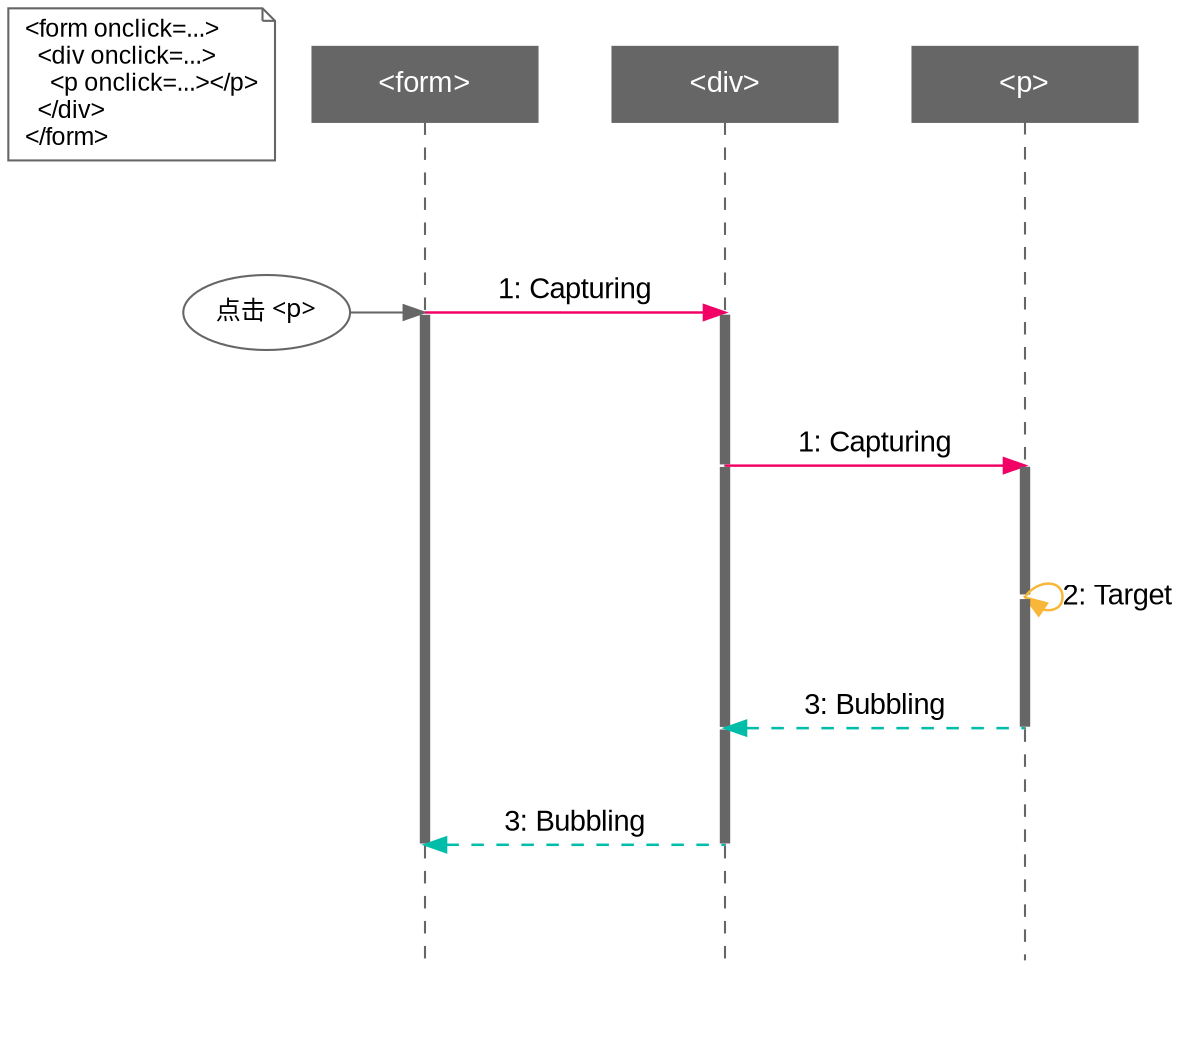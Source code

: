 digraph DomCapturingTargetBubbling {
  ranksep=0.75;
  node
  [
    shape=box;
    style="filled";
    color="#666666";
    fontcolor="#ffffff";
    fontname="Arial"
  ];

  edge [color="#666666"];
  html_note
  [
   shape=note,
   style=normal,
   fontcolor=black,
   fontname="Arial",
   fontsize=12,
   label="<form onclick=...>\l  <div onclick=...>\l    <p onclick=...></p>\l  </div>\l</form>\l"
   ];

  form_note
  [
   shape=ellipse,
   style=normal,
   fontcolor=black,
   fontname="MicroSoft YaHei",
   fontsize=12,
   label="点击 <p>"
   ];

  form [width=1.5, label="<form>", group=g_form];
  p00, p04 [shape=point, width=0, label="", group=g_form];
  p0 [style=invis, label="", group=g_form];
  form -> p00 [style=dashed, arrowhead=none];
  p00 -> p04 [style=none, penwidth=5, arrowhead=none];
  p04 -> p0 [style=dashed, arrowhead=none];

  div [width=1.5, label="<div>", group=g_div];
  p10, p11, p13, p14 [shape=point, width=0, label="", group=g_div];
  p1 [style=invis, label="", group=g_div];
  div -> p10 [style=dashed, arrowhead=none];
  p10 -> p11 -> p13 -> p14 [style=none, penwidth=5, arrowhead=none];
  p14 -> p1 [style=dashed, arrowhead=none];


  p [width=1.5, label="<p>", group=g_p];
  p21, p22, p23 [shape=point, width=0, label="", group=g_p];
  p2 [style=invis, label="", group=g_p];
  p -> p21 [style=dashed, arrowhead=none];
  p21 -> p22 -> p23 [style=none, penwidth=5, arrowhead=none];
  p23 -> p2 [style=dashed, arrowhead=none];


  { rank=same; form; div; p}
  { rank=same; p0; p1; p2 }
  form -> div -> p [style=invis];

  edge [fontname="Arial"];
  p00 -> p10 [color="#f30067", penwidth=1.2, arrowhead=normal, label="1: Capturing"];
  { rank = same; p00; p10};
  p11 -> p21 [color="#f30067", penwidth=1.2, arrowhead=normal, label="1: Capturing"];
  { rank = same; p11; p21};
  p22 -> p22 [color="#f8b739", penwidth=1.2, arrowhead=normal, label="2: Target"];
  p13 -> p23 [color="#00bdaa", penwidth=1.2, arrowhead=normal, dir=back, style=dashed, label="3: Bubbling"];
  { rank = same; p13; p23};
  p04 -> p14 [color="#00bdaa", penwidth=1.2, arrowhead=normal, dir=back, style=dashed, label="3: Bubbling"];
  { rank = same; p04; p14};



  form_note -> p00;
  { rank=same; form_note; p00 }
}
